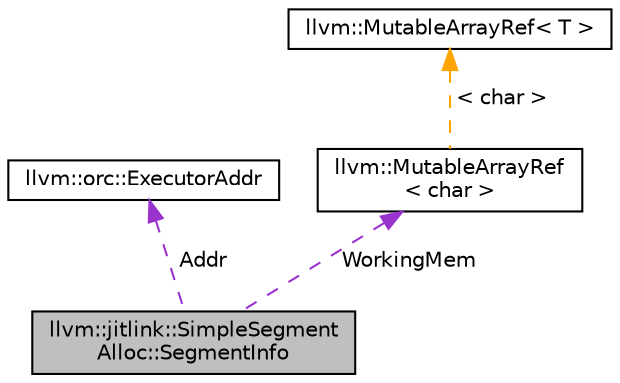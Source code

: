 digraph "llvm::jitlink::SimpleSegmentAlloc::SegmentInfo"
{
 // LATEX_PDF_SIZE
  bgcolor="transparent";
  edge [fontname="Helvetica",fontsize="10",labelfontname="Helvetica",labelfontsize="10"];
  node [fontname="Helvetica",fontsize="10",shape=record];
  Node1 [label="llvm::jitlink::SimpleSegment\lAlloc::SegmentInfo",height=0.2,width=0.4,color="black", fillcolor="grey75", style="filled", fontcolor="black",tooltip="Describes the segment working memory and executor address."];
  Node2 -> Node1 [dir="back",color="darkorchid3",fontsize="10",style="dashed",label=" Addr" ,fontname="Helvetica"];
  Node2 [label="llvm::orc::ExecutorAddr",height=0.2,width=0.4,color="black",URL="$classllvm_1_1orc_1_1ExecutorAddr.html",tooltip="Represents an address in the executor process."];
  Node3 -> Node1 [dir="back",color="darkorchid3",fontsize="10",style="dashed",label=" WorkingMem" ,fontname="Helvetica"];
  Node3 [label="llvm::MutableArrayRef\l\< char \>",height=0.2,width=0.4,color="black",URL="$classllvm_1_1MutableArrayRef.html",tooltip=" "];
  Node4 -> Node3 [dir="back",color="orange",fontsize="10",style="dashed",label=" \< char \>" ,fontname="Helvetica"];
  Node4 [label="llvm::MutableArrayRef\< T \>",height=0.2,width=0.4,color="black",URL="$classllvm_1_1MutableArrayRef.html",tooltip="MutableArrayRef - Represent a mutable reference to an array (0 or more elements consecutively in memo..."];
}
